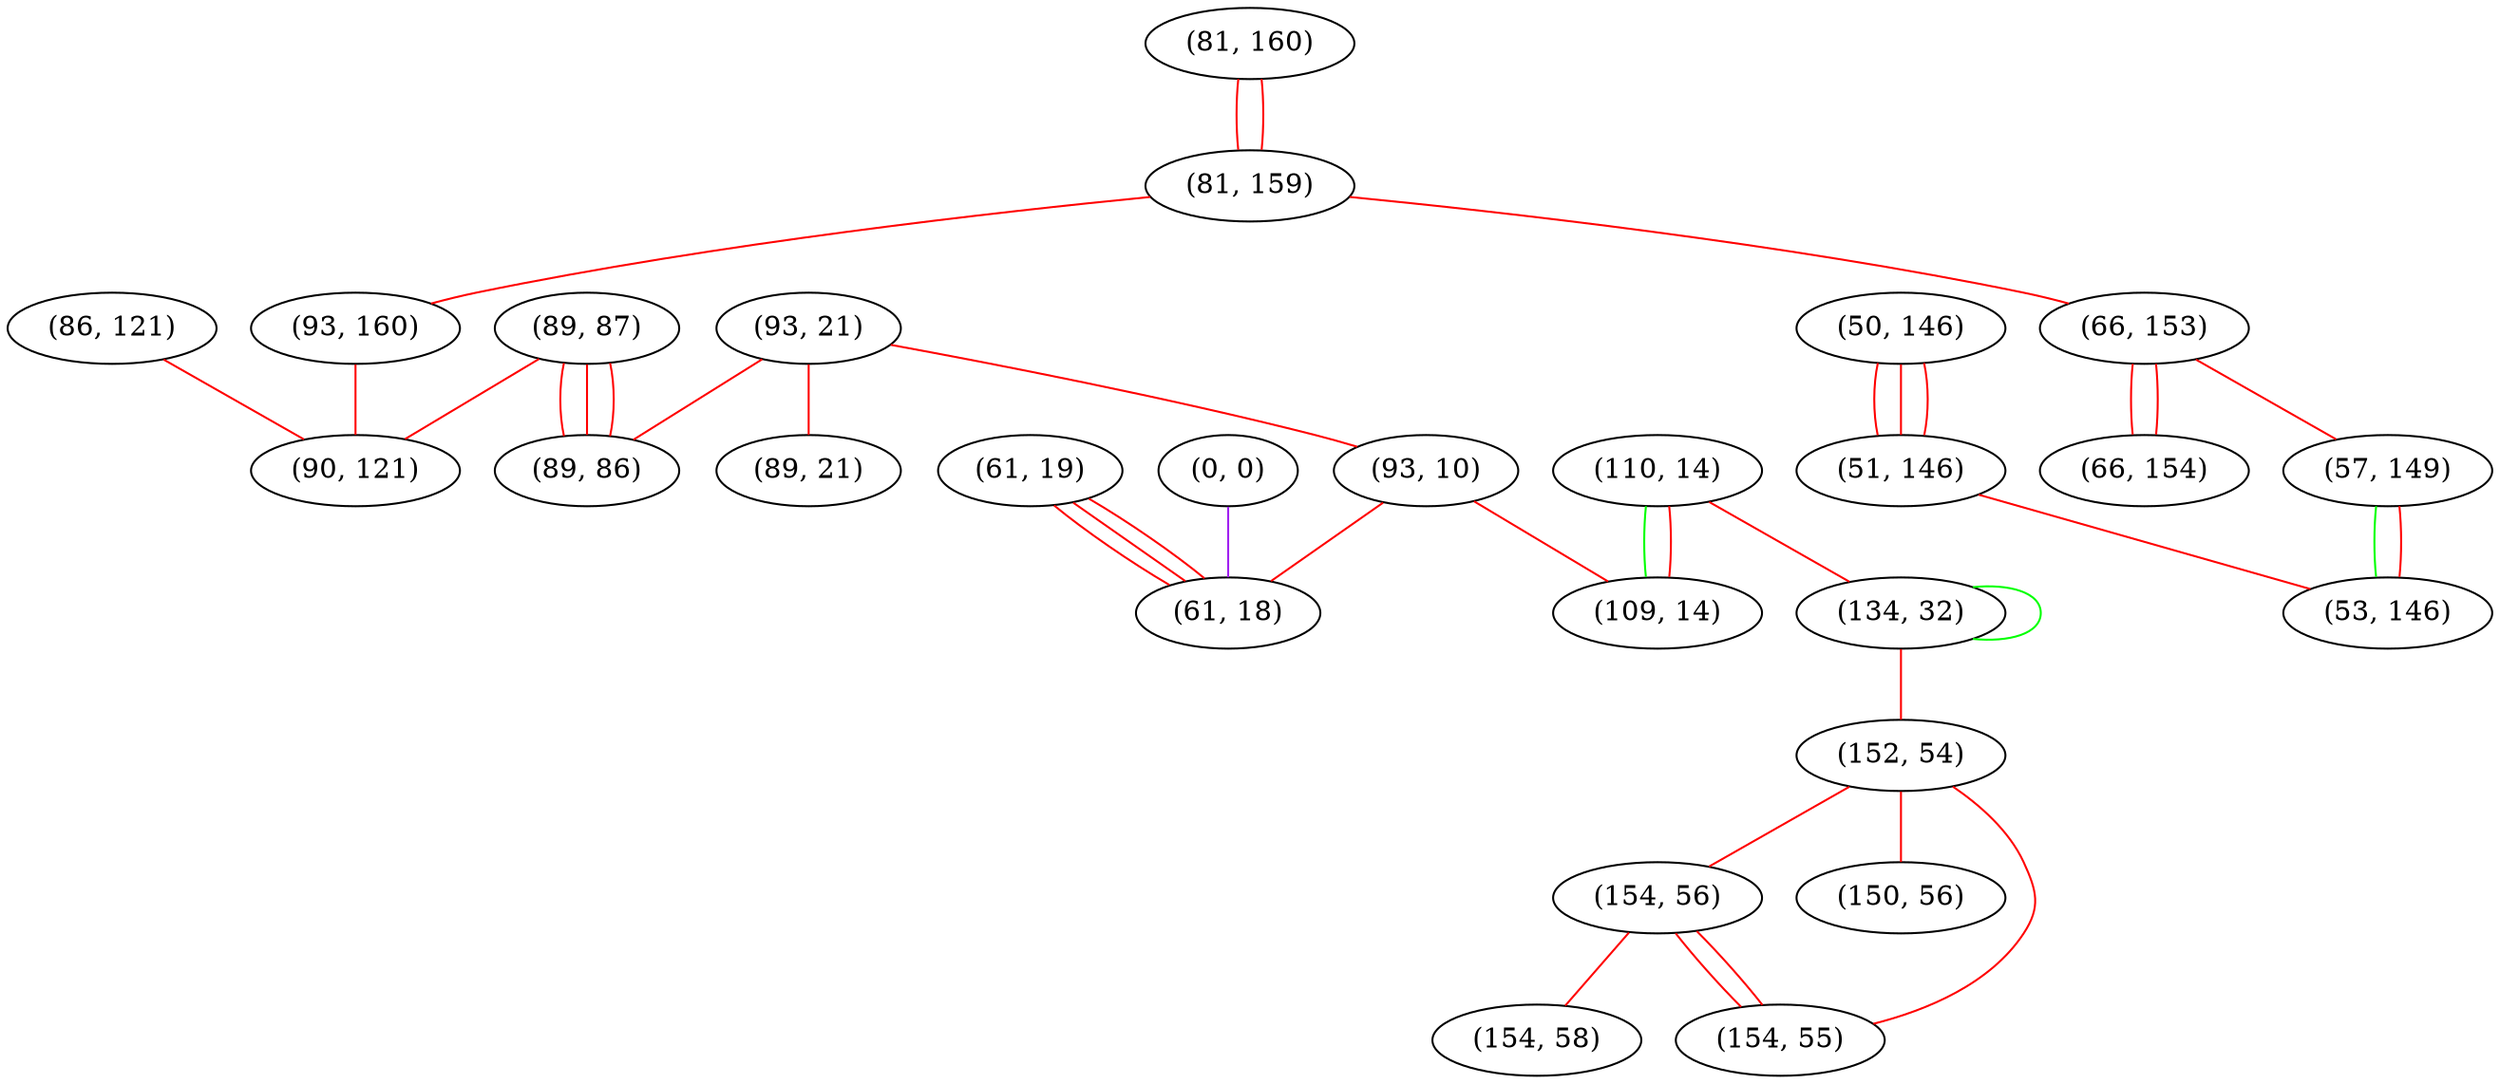 graph "" {
"(86, 121)";
"(81, 160)";
"(50, 146)";
"(93, 21)";
"(81, 159)";
"(110, 14)";
"(89, 21)";
"(89, 87)";
"(61, 19)";
"(93, 10)";
"(134, 32)";
"(93, 160)";
"(66, 153)";
"(89, 86)";
"(51, 146)";
"(0, 0)";
"(61, 18)";
"(109, 14)";
"(152, 54)";
"(66, 154)";
"(154, 56)";
"(150, 56)";
"(154, 55)";
"(154, 58)";
"(57, 149)";
"(53, 146)";
"(90, 121)";
"(86, 121)" -- "(90, 121)"  [color=red, key=0, weight=1];
"(81, 160)" -- "(81, 159)"  [color=red, key=0, weight=1];
"(81, 160)" -- "(81, 159)"  [color=red, key=1, weight=1];
"(50, 146)" -- "(51, 146)"  [color=red, key=0, weight=1];
"(50, 146)" -- "(51, 146)"  [color=red, key=1, weight=1];
"(50, 146)" -- "(51, 146)"  [color=red, key=2, weight=1];
"(93, 21)" -- "(89, 21)"  [color=red, key=0, weight=1];
"(93, 21)" -- "(89, 86)"  [color=red, key=0, weight=1];
"(93, 21)" -- "(93, 10)"  [color=red, key=0, weight=1];
"(81, 159)" -- "(66, 153)"  [color=red, key=0, weight=1];
"(81, 159)" -- "(93, 160)"  [color=red, key=0, weight=1];
"(110, 14)" -- "(109, 14)"  [color=green, key=0, weight=2];
"(110, 14)" -- "(109, 14)"  [color=red, key=1, weight=1];
"(110, 14)" -- "(134, 32)"  [color=red, key=0, weight=1];
"(89, 87)" -- "(89, 86)"  [color=red, key=0, weight=1];
"(89, 87)" -- "(89, 86)"  [color=red, key=1, weight=1];
"(89, 87)" -- "(89, 86)"  [color=red, key=2, weight=1];
"(89, 87)" -- "(90, 121)"  [color=red, key=0, weight=1];
"(61, 19)" -- "(61, 18)"  [color=red, key=0, weight=1];
"(61, 19)" -- "(61, 18)"  [color=red, key=1, weight=1];
"(61, 19)" -- "(61, 18)"  [color=red, key=2, weight=1];
"(93, 10)" -- "(109, 14)"  [color=red, key=0, weight=1];
"(93, 10)" -- "(61, 18)"  [color=red, key=0, weight=1];
"(134, 32)" -- "(152, 54)"  [color=red, key=0, weight=1];
"(134, 32)" -- "(134, 32)"  [color=green, key=0, weight=2];
"(93, 160)" -- "(90, 121)"  [color=red, key=0, weight=1];
"(66, 153)" -- "(57, 149)"  [color=red, key=0, weight=1];
"(66, 153)" -- "(66, 154)"  [color=red, key=0, weight=1];
"(66, 153)" -- "(66, 154)"  [color=red, key=1, weight=1];
"(51, 146)" -- "(53, 146)"  [color=red, key=0, weight=1];
"(0, 0)" -- "(61, 18)"  [color=purple, key=0, weight=4];
"(152, 54)" -- "(154, 55)"  [color=red, key=0, weight=1];
"(152, 54)" -- "(154, 56)"  [color=red, key=0, weight=1];
"(152, 54)" -- "(150, 56)"  [color=red, key=0, weight=1];
"(154, 56)" -- "(154, 55)"  [color=red, key=0, weight=1];
"(154, 56)" -- "(154, 55)"  [color=red, key=1, weight=1];
"(154, 56)" -- "(154, 58)"  [color=red, key=0, weight=1];
"(57, 149)" -- "(53, 146)"  [color=green, key=0, weight=2];
"(57, 149)" -- "(53, 146)"  [color=red, key=1, weight=1];
}
